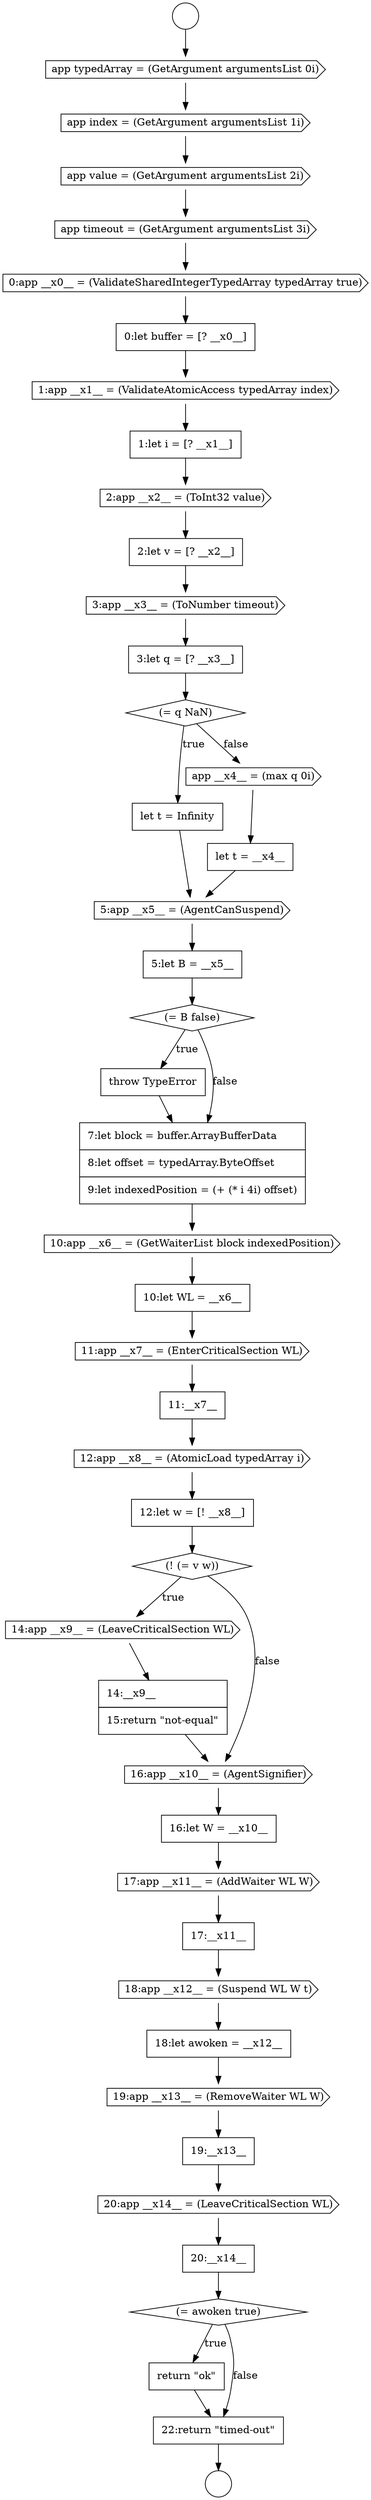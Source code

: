 digraph {
  node15926 [shape=none, margin=0, label=<<font color="black">
    <table border="0" cellborder="1" cellspacing="0" cellpadding="10">
      <tr><td align="left">throw TypeError</td></tr>
    </table>
  </font>> color="black" fillcolor="white" style=filled]
  node15931 [shape=none, margin=0, label=<<font color="black">
    <table border="0" cellborder="1" cellspacing="0" cellpadding="10">
      <tr><td align="left">11:__x7__</td></tr>
    </table>
  </font>> color="black" fillcolor="white" style=filled]
  node15911 [shape=cds, label=<<font color="black">0:app __x0__ = (ValidateSharedIntegerTypedArray typedArray true)</font>> color="black" fillcolor="white" style=filled]
  node15939 [shape=cds, label=<<font color="black">17:app __x11__ = (AddWaiter WL W)</font>> color="black" fillcolor="white" style=filled]
  node15907 [shape=cds, label=<<font color="black">app typedArray = (GetArgument argumentsList 0i)</font>> color="black" fillcolor="white" style=filled]
  node15920 [shape=none, margin=0, label=<<font color="black">
    <table border="0" cellborder="1" cellspacing="0" cellpadding="10">
      <tr><td align="left">let t = Infinity</td></tr>
    </table>
  </font>> color="black" fillcolor="white" style=filled]
  node15935 [shape=cds, label=<<font color="black">14:app __x9__ = (LeaveCriticalSection WL)</font>> color="black" fillcolor="white" style=filled]
  node15947 [shape=diamond, label=<<font color="black">(= awoken true)</font>> color="black" fillcolor="white" style=filled]
  node15923 [shape=cds, label=<<font color="black">5:app __x5__ = (AgentCanSuspend)</font>> color="black" fillcolor="white" style=filled]
  node15909 [shape=cds, label=<<font color="black">app value = (GetArgument argumentsList 2i)</font>> color="black" fillcolor="white" style=filled]
  node15929 [shape=none, margin=0, label=<<font color="black">
    <table border="0" cellborder="1" cellspacing="0" cellpadding="10">
      <tr><td align="left">10:let WL = __x6__</td></tr>
    </table>
  </font>> color="black" fillcolor="white" style=filled]
  node15914 [shape=none, margin=0, label=<<font color="black">
    <table border="0" cellborder="1" cellspacing="0" cellpadding="10">
      <tr><td align="left">1:let i = [? __x1__]</td></tr>
    </table>
  </font>> color="black" fillcolor="white" style=filled]
  node15918 [shape=none, margin=0, label=<<font color="black">
    <table border="0" cellborder="1" cellspacing="0" cellpadding="10">
      <tr><td align="left">3:let q = [? __x3__]</td></tr>
    </table>
  </font>> color="black" fillcolor="white" style=filled]
  node15937 [shape=cds, label=<<font color="black">16:app __x10__ = (AgentSignifier)</font>> color="black" fillcolor="white" style=filled]
  node15925 [shape=diamond, label=<<font color="black">(= B false)</font>> color="black" fillcolor="white" style=filled]
  node15910 [shape=cds, label=<<font color="black">app timeout = (GetArgument argumentsList 3i)</font>> color="black" fillcolor="white" style=filled]
  node15945 [shape=cds, label=<<font color="black">20:app __x14__ = (LeaveCriticalSection WL)</font>> color="black" fillcolor="white" style=filled]
  node15917 [shape=cds, label=<<font color="black">3:app __x3__ = (ToNumber timeout)</font>> color="black" fillcolor="white" style=filled]
  node15921 [shape=cds, label=<<font color="black">app __x4__ = (max q 0i)</font>> color="black" fillcolor="white" style=filled]
  node15948 [shape=none, margin=0, label=<<font color="black">
    <table border="0" cellborder="1" cellspacing="0" cellpadding="10">
      <tr><td align="left">return &quot;ok&quot;</td></tr>
    </table>
  </font>> color="black" fillcolor="white" style=filled]
  node15916 [shape=none, margin=0, label=<<font color="black">
    <table border="0" cellborder="1" cellspacing="0" cellpadding="10">
      <tr><td align="left">2:let v = [? __x2__]</td></tr>
    </table>
  </font>> color="black" fillcolor="white" style=filled]
  node15922 [shape=none, margin=0, label=<<font color="black">
    <table border="0" cellborder="1" cellspacing="0" cellpadding="10">
      <tr><td align="left">let t = __x4__</td></tr>
    </table>
  </font>> color="black" fillcolor="white" style=filled]
  node15943 [shape=cds, label=<<font color="black">19:app __x13__ = (RemoveWaiter WL W)</font>> color="black" fillcolor="white" style=filled]
  node15915 [shape=cds, label=<<font color="black">2:app __x2__ = (ToInt32 value)</font>> color="black" fillcolor="white" style=filled]
  node15930 [shape=cds, label=<<font color="black">11:app __x7__ = (EnterCriticalSection WL)</font>> color="black" fillcolor="white" style=filled]
  node15944 [shape=none, margin=0, label=<<font color="black">
    <table border="0" cellborder="1" cellspacing="0" cellpadding="10">
      <tr><td align="left">19:__x13__</td></tr>
    </table>
  </font>> color="black" fillcolor="white" style=filled]
  node15912 [shape=none, margin=0, label=<<font color="black">
    <table border="0" cellborder="1" cellspacing="0" cellpadding="10">
      <tr><td align="left">0:let buffer = [? __x0__]</td></tr>
    </table>
  </font>> color="black" fillcolor="white" style=filled]
  node15927 [shape=none, margin=0, label=<<font color="black">
    <table border="0" cellborder="1" cellspacing="0" cellpadding="10">
      <tr><td align="left">7:let block = buffer.ArrayBufferData</td></tr>
      <tr><td align="left">8:let offset = typedArray.ByteOffset</td></tr>
      <tr><td align="left">9:let indexedPosition = (+ (* i 4i) offset)</td></tr>
    </table>
  </font>> color="black" fillcolor="white" style=filled]
  node15934 [shape=diamond, label=<<font color="black">(! (= v w))</font>> color="black" fillcolor="white" style=filled]
  node15940 [shape=none, margin=0, label=<<font color="black">
    <table border="0" cellborder="1" cellspacing="0" cellpadding="10">
      <tr><td align="left">17:__x11__</td></tr>
    </table>
  </font>> color="black" fillcolor="white" style=filled]
  node15908 [shape=cds, label=<<font color="black">app index = (GetArgument argumentsList 1i)</font>> color="black" fillcolor="white" style=filled]
  node15919 [shape=diamond, label=<<font color="black">(= q NaN)</font>> color="black" fillcolor="white" style=filled]
  node15946 [shape=none, margin=0, label=<<font color="black">
    <table border="0" cellborder="1" cellspacing="0" cellpadding="10">
      <tr><td align="left">20:__x14__</td></tr>
    </table>
  </font>> color="black" fillcolor="white" style=filled]
  node15936 [shape=none, margin=0, label=<<font color="black">
    <table border="0" cellborder="1" cellspacing="0" cellpadding="10">
      <tr><td align="left">14:__x9__</td></tr>
      <tr><td align="left">15:return &quot;not-equal&quot;</td></tr>
    </table>
  </font>> color="black" fillcolor="white" style=filled]
  node15941 [shape=cds, label=<<font color="black">18:app __x12__ = (Suspend WL W t)</font>> color="black" fillcolor="white" style=filled]
  node15933 [shape=none, margin=0, label=<<font color="black">
    <table border="0" cellborder="1" cellspacing="0" cellpadding="10">
      <tr><td align="left">12:let w = [! __x8__]</td></tr>
    </table>
  </font>> color="black" fillcolor="white" style=filled]
  node15928 [shape=cds, label=<<font color="black">10:app __x6__ = (GetWaiterList block indexedPosition)</font>> color="black" fillcolor="white" style=filled]
  node15905 [shape=circle label=" " color="black" fillcolor="white" style=filled]
  node15924 [shape=none, margin=0, label=<<font color="black">
    <table border="0" cellborder="1" cellspacing="0" cellpadding="10">
      <tr><td align="left">5:let B = __x5__</td></tr>
    </table>
  </font>> color="black" fillcolor="white" style=filled]
  node15913 [shape=cds, label=<<font color="black">1:app __x1__ = (ValidateAtomicAccess typedArray index)</font>> color="black" fillcolor="white" style=filled]
  node15932 [shape=cds, label=<<font color="black">12:app __x8__ = (AtomicLoad typedArray i)</font>> color="black" fillcolor="white" style=filled]
  node15938 [shape=none, margin=0, label=<<font color="black">
    <table border="0" cellborder="1" cellspacing="0" cellpadding="10">
      <tr><td align="left">16:let W = __x10__</td></tr>
    </table>
  </font>> color="black" fillcolor="white" style=filled]
  node15949 [shape=none, margin=0, label=<<font color="black">
    <table border="0" cellborder="1" cellspacing="0" cellpadding="10">
      <tr><td align="left">22:return &quot;timed-out&quot;</td></tr>
    </table>
  </font>> color="black" fillcolor="white" style=filled]
  node15942 [shape=none, margin=0, label=<<font color="black">
    <table border="0" cellborder="1" cellspacing="0" cellpadding="10">
      <tr><td align="left">18:let awoken = __x12__</td></tr>
    </table>
  </font>> color="black" fillcolor="white" style=filled]
  node15906 [shape=circle label=" " color="black" fillcolor="white" style=filled]
  node15930 -> node15931 [ color="black"]
  node15949 -> node15906 [ color="black"]
  node15913 -> node15914 [ color="black"]
  node15914 -> node15915 [ color="black"]
  node15936 -> node15937 [ color="black"]
  node15929 -> node15930 [ color="black"]
  node15940 -> node15941 [ color="black"]
  node15939 -> node15940 [ color="black"]
  node15947 -> node15948 [label=<<font color="black">true</font>> color="black"]
  node15947 -> node15949 [label=<<font color="black">false</font>> color="black"]
  node15926 -> node15927 [ color="black"]
  node15945 -> node15946 [ color="black"]
  node15933 -> node15934 [ color="black"]
  node15934 -> node15935 [label=<<font color="black">true</font>> color="black"]
  node15934 -> node15937 [label=<<font color="black">false</font>> color="black"]
  node15935 -> node15936 [ color="black"]
  node15927 -> node15928 [ color="black"]
  node15924 -> node15925 [ color="black"]
  node15915 -> node15916 [ color="black"]
  node15943 -> node15944 [ color="black"]
  node15918 -> node15919 [ color="black"]
  node15920 -> node15923 [ color="black"]
  node15912 -> node15913 [ color="black"]
  node15938 -> node15939 [ color="black"]
  node15905 -> node15907 [ color="black"]
  node15925 -> node15926 [label=<<font color="black">true</font>> color="black"]
  node15925 -> node15927 [label=<<font color="black">false</font>> color="black"]
  node15909 -> node15910 [ color="black"]
  node15911 -> node15912 [ color="black"]
  node15916 -> node15917 [ color="black"]
  node15937 -> node15938 [ color="black"]
  node15910 -> node15911 [ color="black"]
  node15917 -> node15918 [ color="black"]
  node15931 -> node15932 [ color="black"]
  node15923 -> node15924 [ color="black"]
  node15921 -> node15922 [ color="black"]
  node15941 -> node15942 [ color="black"]
  node15948 -> node15949 [ color="black"]
  node15932 -> node15933 [ color="black"]
  node15908 -> node15909 [ color="black"]
  node15922 -> node15923 [ color="black"]
  node15928 -> node15929 [ color="black"]
  node15944 -> node15945 [ color="black"]
  node15907 -> node15908 [ color="black"]
  node15946 -> node15947 [ color="black"]
  node15919 -> node15920 [label=<<font color="black">true</font>> color="black"]
  node15919 -> node15921 [label=<<font color="black">false</font>> color="black"]
  node15942 -> node15943 [ color="black"]
}
